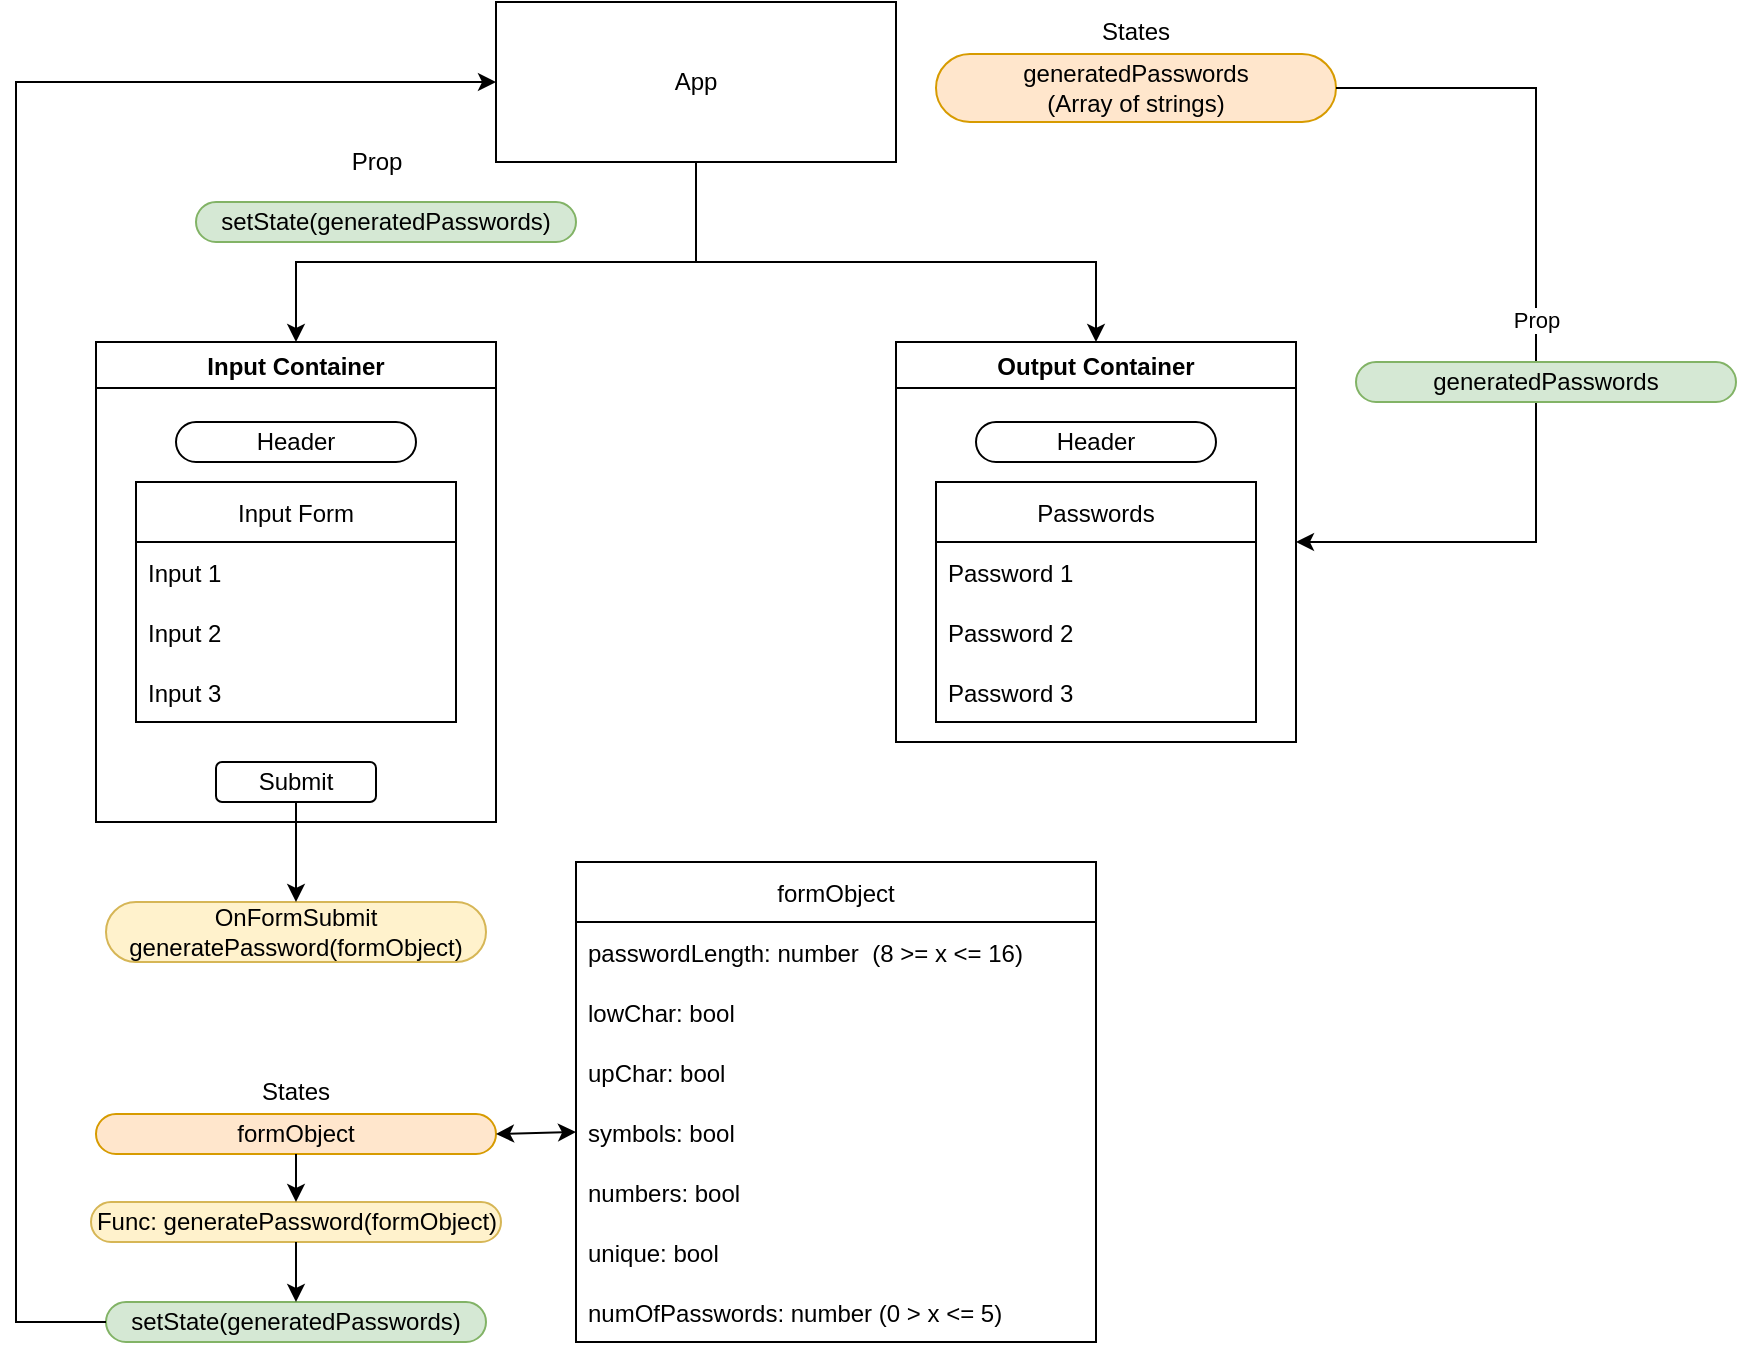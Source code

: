 <mxfile version="16.2.7" type="github">
  <diagram id="k0uZgZyYwI2Upb_hqEyq" name="Page-1">
    <mxGraphModel dx="1580" dy="847" grid="1" gridSize="10" guides="1" tooltips="1" connect="1" arrows="1" fold="1" page="1" pageScale="1" pageWidth="850" pageHeight="1100" math="0" shadow="0">
      <root>
        <mxCell id="0" />
        <mxCell id="1" parent="0" />
        <mxCell id="zKvZWbMJzwQfPkqD02Oh-1" value="App" style="rounded=0;whiteSpace=wrap;html=1;" parent="1" vertex="1">
          <mxGeometry x="665" y="140" width="200" height="80" as="geometry" />
        </mxCell>
        <mxCell id="zKvZWbMJzwQfPkqD02Oh-14" value="Input Container" style="swimlane;" parent="1" vertex="1">
          <mxGeometry x="465" y="310" width="200" height="240" as="geometry" />
        </mxCell>
        <mxCell id="zKvZWbMJzwQfPkqD02Oh-6" value="Header" style="rounded=1;whiteSpace=wrap;html=1;arcSize=50;" parent="zKvZWbMJzwQfPkqD02Oh-14" vertex="1">
          <mxGeometry x="40" y="40" width="120" height="20" as="geometry" />
        </mxCell>
        <mxCell id="zKvZWbMJzwQfPkqD02Oh-15" value="Input Form" style="swimlane;fontStyle=0;childLayout=stackLayout;horizontal=1;startSize=30;horizontalStack=0;resizeParent=1;resizeParentMax=0;resizeLast=0;collapsible=1;marginBottom=0;swimlaneLine=1;rounded=0;shadow=0;sketch=0;glass=0;" parent="zKvZWbMJzwQfPkqD02Oh-14" vertex="1">
          <mxGeometry x="20" y="70" width="160" height="120" as="geometry">
            <mxRectangle x="330" y="330" width="60" height="30" as="alternateBounds" />
          </mxGeometry>
        </mxCell>
        <mxCell id="zKvZWbMJzwQfPkqD02Oh-16" value="Input 1" style="text;strokeColor=none;fillColor=none;align=left;verticalAlign=middle;spacingLeft=4;spacingRight=4;overflow=hidden;points=[[0,0.5],[1,0.5]];portConstraint=eastwest;rotatable=0;" parent="zKvZWbMJzwQfPkqD02Oh-15" vertex="1">
          <mxGeometry y="30" width="160" height="30" as="geometry" />
        </mxCell>
        <mxCell id="zKvZWbMJzwQfPkqD02Oh-17" value="Input 2" style="text;strokeColor=none;fillColor=none;align=left;verticalAlign=middle;spacingLeft=4;spacingRight=4;overflow=hidden;points=[[0,0.5],[1,0.5]];portConstraint=eastwest;rotatable=0;" parent="zKvZWbMJzwQfPkqD02Oh-15" vertex="1">
          <mxGeometry y="60" width="160" height="30" as="geometry" />
        </mxCell>
        <mxCell id="zKvZWbMJzwQfPkqD02Oh-18" value="Input 3" style="text;strokeColor=none;fillColor=none;align=left;verticalAlign=middle;spacingLeft=4;spacingRight=4;overflow=hidden;points=[[0,0.5],[1,0.5]];portConstraint=eastwest;rotatable=0;" parent="zKvZWbMJzwQfPkqD02Oh-15" vertex="1">
          <mxGeometry y="90" width="160" height="30" as="geometry" />
        </mxCell>
        <mxCell id="zKvZWbMJzwQfPkqD02Oh-44" value="Submit" style="rounded=1;whiteSpace=wrap;html=1;shadow=0;glass=0;sketch=0;" parent="zKvZWbMJzwQfPkqD02Oh-14" vertex="1">
          <mxGeometry x="60" y="210" width="80" height="20" as="geometry" />
        </mxCell>
        <mxCell id="zKvZWbMJzwQfPkqD02Oh-20" value="Output Container" style="swimlane;" parent="1" vertex="1">
          <mxGeometry x="865" y="310" width="200" height="200" as="geometry" />
        </mxCell>
        <mxCell id="zKvZWbMJzwQfPkqD02Oh-21" value="Header" style="rounded=1;whiteSpace=wrap;html=1;arcSize=50;" parent="zKvZWbMJzwQfPkqD02Oh-20" vertex="1">
          <mxGeometry x="40" y="40" width="120" height="20" as="geometry" />
        </mxCell>
        <mxCell id="zKvZWbMJzwQfPkqD02Oh-22" value="Passwords" style="swimlane;fontStyle=0;childLayout=stackLayout;horizontal=1;startSize=30;horizontalStack=0;resizeParent=1;resizeParentMax=0;resizeLast=0;collapsible=1;marginBottom=0;swimlaneLine=1;rounded=0;shadow=0;sketch=0;glass=0;" parent="zKvZWbMJzwQfPkqD02Oh-20" vertex="1">
          <mxGeometry x="20" y="70" width="160" height="120" as="geometry">
            <mxRectangle x="330" y="330" width="60" height="30" as="alternateBounds" />
          </mxGeometry>
        </mxCell>
        <mxCell id="zKvZWbMJzwQfPkqD02Oh-23" value="Password 1" style="text;strokeColor=none;fillColor=none;align=left;verticalAlign=middle;spacingLeft=4;spacingRight=4;overflow=hidden;points=[[0,0.5],[1,0.5]];portConstraint=eastwest;rotatable=0;" parent="zKvZWbMJzwQfPkqD02Oh-22" vertex="1">
          <mxGeometry y="30" width="160" height="30" as="geometry" />
        </mxCell>
        <mxCell id="zKvZWbMJzwQfPkqD02Oh-24" value="Password 2" style="text;strokeColor=none;fillColor=none;align=left;verticalAlign=middle;spacingLeft=4;spacingRight=4;overflow=hidden;points=[[0,0.5],[1,0.5]];portConstraint=eastwest;rotatable=0;" parent="zKvZWbMJzwQfPkqD02Oh-22" vertex="1">
          <mxGeometry y="60" width="160" height="30" as="geometry" />
        </mxCell>
        <mxCell id="zKvZWbMJzwQfPkqD02Oh-25" value="Password 3" style="text;strokeColor=none;fillColor=none;align=left;verticalAlign=middle;spacingLeft=4;spacingRight=4;overflow=hidden;points=[[0,0.5],[1,0.5]];portConstraint=eastwest;rotatable=0;" parent="zKvZWbMJzwQfPkqD02Oh-22" vertex="1">
          <mxGeometry y="90" width="160" height="30" as="geometry" />
        </mxCell>
        <mxCell id="zKvZWbMJzwQfPkqD02Oh-26" value="" style="endArrow=classic;html=1;rounded=0;exitX=0.5;exitY=1;exitDx=0;exitDy=0;entryX=0.5;entryY=0;entryDx=0;entryDy=0;" parent="1" source="zKvZWbMJzwQfPkqD02Oh-1" target="zKvZWbMJzwQfPkqD02Oh-14" edge="1">
          <mxGeometry width="50" height="50" relative="1" as="geometry">
            <mxPoint x="715" y="490" as="sourcePoint" />
            <mxPoint x="765" y="440" as="targetPoint" />
            <Array as="points">
              <mxPoint x="765" y="270" />
              <mxPoint x="565" y="270" />
            </Array>
          </mxGeometry>
        </mxCell>
        <mxCell id="zKvZWbMJzwQfPkqD02Oh-27" value="" style="endArrow=classic;html=1;rounded=0;entryX=0.5;entryY=0;entryDx=0;entryDy=0;" parent="1" target="zKvZWbMJzwQfPkqD02Oh-20" edge="1">
          <mxGeometry width="50" height="50" relative="1" as="geometry">
            <mxPoint x="765" y="220" as="sourcePoint" />
            <mxPoint x="575" y="320" as="targetPoint" />
            <Array as="points">
              <mxPoint x="765" y="270" />
              <mxPoint x="965" y="270" />
            </Array>
          </mxGeometry>
        </mxCell>
        <mxCell id="zKvZWbMJzwQfPkqD02Oh-28" value="generatedPasswords&lt;br&gt;(Array of strings)" style="rounded=1;whiteSpace=wrap;html=1;shadow=0;glass=0;sketch=0;arcSize=50;fillColor=#ffe6cc;strokeColor=#d79b00;" parent="1" vertex="1">
          <mxGeometry x="885" y="166" width="200" height="34" as="geometry" />
        </mxCell>
        <mxCell id="zKvZWbMJzwQfPkqD02Oh-29" value="States" style="text;html=1;strokeColor=none;fillColor=none;align=center;verticalAlign=middle;whiteSpace=wrap;rounded=0;shadow=0;glass=0;sketch=0;" parent="1" vertex="1">
          <mxGeometry x="955" y="140" width="60" height="30" as="geometry" />
        </mxCell>
        <mxCell id="zKvZWbMJzwQfPkqD02Oh-30" value="" style="endArrow=classic;html=1;rounded=0;exitX=1;exitY=0.5;exitDx=0;exitDy=0;entryX=1;entryY=0.5;entryDx=0;entryDy=0;" parent="1" source="zKvZWbMJzwQfPkqD02Oh-28" target="zKvZWbMJzwQfPkqD02Oh-20" edge="1">
          <mxGeometry width="50" height="50" relative="1" as="geometry">
            <mxPoint x="715" y="480" as="sourcePoint" />
            <mxPoint x="765" y="430" as="targetPoint" />
            <Array as="points">
              <mxPoint x="1185" y="183" />
              <mxPoint x="1185" y="300" />
              <mxPoint x="1185" y="410" />
            </Array>
          </mxGeometry>
        </mxCell>
        <mxCell id="zKvZWbMJzwQfPkqD02Oh-33" value="Prop" style="edgeLabel;html=1;align=center;verticalAlign=middle;resizable=0;points=[];" parent="zKvZWbMJzwQfPkqD02Oh-30" vertex="1" connectable="0">
          <mxGeometry x="0.119" y="3" relative="1" as="geometry">
            <mxPoint x="-3" y="-34" as="offset" />
          </mxGeometry>
        </mxCell>
        <mxCell id="zKvZWbMJzwQfPkqD02Oh-34" value="formObject" style="rounded=1;whiteSpace=wrap;html=1;shadow=0;glass=0;sketch=0;arcSize=50;fillColor=#ffe6cc;strokeColor=#d79b00;" parent="1" vertex="1">
          <mxGeometry x="465" y="696" width="200" height="20" as="geometry" />
        </mxCell>
        <mxCell id="zKvZWbMJzwQfPkqD02Oh-35" value="States" style="text;html=1;strokeColor=none;fillColor=none;align=center;verticalAlign=middle;whiteSpace=wrap;rounded=0;shadow=0;glass=0;sketch=0;" parent="1" vertex="1">
          <mxGeometry x="535" y="670" width="60" height="30" as="geometry" />
        </mxCell>
        <mxCell id="zKvZWbMJzwQfPkqD02Oh-36" value="setState(generatedPasswords)" style="rounded=1;whiteSpace=wrap;html=1;shadow=0;glass=0;sketch=0;arcSize=50;fillColor=#d5e8d4;strokeColor=#82b366;" parent="1" vertex="1">
          <mxGeometry x="515" y="240" width="190" height="20" as="geometry" />
        </mxCell>
        <mxCell id="zKvZWbMJzwQfPkqD02Oh-37" value="setState(generatedPasswords)" style="rounded=1;whiteSpace=wrap;html=1;shadow=0;glass=0;sketch=0;arcSize=50;fillColor=#d5e8d4;strokeColor=#82b366;" parent="1" vertex="1">
          <mxGeometry x="470" y="790" width="190" height="20" as="geometry" />
        </mxCell>
        <mxCell id="zKvZWbMJzwQfPkqD02Oh-38" value="Prop" style="text;html=1;align=center;verticalAlign=middle;resizable=0;points=[];autosize=1;strokeColor=none;fillColor=none;" parent="1" vertex="1">
          <mxGeometry x="585" y="210" width="40" height="20" as="geometry" />
        </mxCell>
        <mxCell id="zKvZWbMJzwQfPkqD02Oh-40" value="" style="endArrow=classic;html=1;rounded=0;exitX=0;exitY=0.5;exitDx=0;exitDy=0;entryX=0;entryY=0.5;entryDx=0;entryDy=0;" parent="1" source="zKvZWbMJzwQfPkqD02Oh-37" target="zKvZWbMJzwQfPkqD02Oh-1" edge="1">
          <mxGeometry width="50" height="50" relative="1" as="geometry">
            <mxPoint x="715" y="460" as="sourcePoint" />
            <mxPoint x="765" y="410" as="targetPoint" />
            <Array as="points">
              <mxPoint x="425" y="800" />
              <mxPoint x="425" y="350" />
              <mxPoint x="425" y="180" />
            </Array>
          </mxGeometry>
        </mxCell>
        <mxCell id="zKvZWbMJzwQfPkqD02Oh-41" value="Func: generatePassword(formObject)" style="rounded=1;whiteSpace=wrap;html=1;shadow=0;glass=0;sketch=0;arcSize=50;fillColor=#fff2cc;strokeColor=#d6b656;" parent="1" vertex="1">
          <mxGeometry x="462.5" y="740" width="205" height="20" as="geometry" />
        </mxCell>
        <mxCell id="zKvZWbMJzwQfPkqD02Oh-42" value="" style="endArrow=classic;html=1;rounded=0;exitX=0.5;exitY=1;exitDx=0;exitDy=0;entryX=0.5;entryY=0;entryDx=0;entryDy=0;" parent="1" source="zKvZWbMJzwQfPkqD02Oh-34" target="zKvZWbMJzwQfPkqD02Oh-41" edge="1">
          <mxGeometry width="50" height="50" relative="1" as="geometry">
            <mxPoint x="715" y="610" as="sourcePoint" />
            <mxPoint x="765" y="560" as="targetPoint" />
          </mxGeometry>
        </mxCell>
        <mxCell id="zKvZWbMJzwQfPkqD02Oh-43" value="" style="endArrow=classic;html=1;rounded=0;exitX=0.5;exitY=1;exitDx=0;exitDy=0;entryX=0.5;entryY=0;entryDx=0;entryDy=0;" parent="1" source="zKvZWbMJzwQfPkqD02Oh-41" target="zKvZWbMJzwQfPkqD02Oh-37" edge="1">
          <mxGeometry width="50" height="50" relative="1" as="geometry">
            <mxPoint x="715" y="610" as="sourcePoint" />
            <mxPoint x="745" y="750" as="targetPoint" />
          </mxGeometry>
        </mxCell>
        <mxCell id="zKvZWbMJzwQfPkqD02Oh-45" value="OnFormSubmit&lt;br&gt;generatePassword(formObject)" style="rounded=1;whiteSpace=wrap;html=1;shadow=0;glass=0;sketch=0;arcSize=50;fillColor=#fff2cc;strokeColor=#d6b656;" parent="1" vertex="1">
          <mxGeometry x="470" y="590" width="190" height="30" as="geometry" />
        </mxCell>
        <mxCell id="zKvZWbMJzwQfPkqD02Oh-46" value="" style="endArrow=classic;html=1;rounded=0;exitX=0.5;exitY=1;exitDx=0;exitDy=0;entryX=0.5;entryY=0;entryDx=0;entryDy=0;" parent="1" source="zKvZWbMJzwQfPkqD02Oh-44" target="zKvZWbMJzwQfPkqD02Oh-45" edge="1">
          <mxGeometry width="50" height="50" relative="1" as="geometry">
            <mxPoint x="715" y="550" as="sourcePoint" />
            <mxPoint x="765" y="500" as="targetPoint" />
          </mxGeometry>
        </mxCell>
        <mxCell id="r4Dhjcxrm_ZlPEv7jadK-1" value="generatedPasswords" style="rounded=1;whiteSpace=wrap;html=1;shadow=0;glass=0;sketch=0;arcSize=50;fillColor=#d5e8d4;strokeColor=#82b366;" vertex="1" parent="1">
          <mxGeometry x="1095" y="320" width="190" height="20" as="geometry" />
        </mxCell>
        <mxCell id="r4Dhjcxrm_ZlPEv7jadK-6" value="formObject" style="swimlane;fontStyle=0;childLayout=stackLayout;horizontal=1;startSize=30;horizontalStack=0;resizeParent=1;resizeParentMax=0;resizeLast=0;collapsible=1;marginBottom=0;" vertex="1" parent="1">
          <mxGeometry x="705" y="570" width="260" height="240" as="geometry" />
        </mxCell>
        <mxCell id="r4Dhjcxrm_ZlPEv7jadK-7" value="passwordLength: number  (8 &gt;= x &lt;= 16)" style="text;strokeColor=none;fillColor=none;align=left;verticalAlign=middle;spacingLeft=4;spacingRight=4;overflow=hidden;points=[[0,0.5],[1,0.5]];portConstraint=eastwest;rotatable=0;" vertex="1" parent="r4Dhjcxrm_ZlPEv7jadK-6">
          <mxGeometry y="30" width="260" height="30" as="geometry" />
        </mxCell>
        <mxCell id="r4Dhjcxrm_ZlPEv7jadK-10" value="lowChar: bool" style="text;strokeColor=none;fillColor=none;align=left;verticalAlign=middle;spacingLeft=4;spacingRight=4;overflow=hidden;points=[[0,0.5],[1,0.5]];portConstraint=eastwest;rotatable=0;" vertex="1" parent="r4Dhjcxrm_ZlPEv7jadK-6">
          <mxGeometry y="60" width="260" height="30" as="geometry" />
        </mxCell>
        <mxCell id="r4Dhjcxrm_ZlPEv7jadK-8" value="upChar: bool" style="text;strokeColor=none;fillColor=none;align=left;verticalAlign=middle;spacingLeft=4;spacingRight=4;overflow=hidden;points=[[0,0.5],[1,0.5]];portConstraint=eastwest;rotatable=0;" vertex="1" parent="r4Dhjcxrm_ZlPEv7jadK-6">
          <mxGeometry y="90" width="260" height="30" as="geometry" />
        </mxCell>
        <mxCell id="r4Dhjcxrm_ZlPEv7jadK-11" value="symbols: bool" style="text;strokeColor=none;fillColor=none;align=left;verticalAlign=middle;spacingLeft=4;spacingRight=4;overflow=hidden;points=[[0,0.5],[1,0.5]];portConstraint=eastwest;rotatable=0;" vertex="1" parent="r4Dhjcxrm_ZlPEv7jadK-6">
          <mxGeometry y="120" width="260" height="30" as="geometry" />
        </mxCell>
        <mxCell id="r4Dhjcxrm_ZlPEv7jadK-12" value="numbers: bool" style="text;strokeColor=none;fillColor=none;align=left;verticalAlign=middle;spacingLeft=4;spacingRight=4;overflow=hidden;points=[[0,0.5],[1,0.5]];portConstraint=eastwest;rotatable=0;" vertex="1" parent="r4Dhjcxrm_ZlPEv7jadK-6">
          <mxGeometry y="150" width="260" height="30" as="geometry" />
        </mxCell>
        <mxCell id="r4Dhjcxrm_ZlPEv7jadK-9" value="unique: bool" style="text;strokeColor=none;fillColor=none;align=left;verticalAlign=middle;spacingLeft=4;spacingRight=4;overflow=hidden;points=[[0,0.5],[1,0.5]];portConstraint=eastwest;rotatable=0;" vertex="1" parent="r4Dhjcxrm_ZlPEv7jadK-6">
          <mxGeometry y="180" width="260" height="30" as="geometry" />
        </mxCell>
        <mxCell id="r4Dhjcxrm_ZlPEv7jadK-13" value="numOfPasswords: number (0 &gt; x &lt;= 5)" style="text;strokeColor=none;fillColor=none;align=left;verticalAlign=middle;spacingLeft=4;spacingRight=4;overflow=hidden;points=[[0,0.5],[1,0.5]];portConstraint=eastwest;rotatable=0;" vertex="1" parent="r4Dhjcxrm_ZlPEv7jadK-6">
          <mxGeometry y="210" width="260" height="30" as="geometry" />
        </mxCell>
        <mxCell id="r4Dhjcxrm_ZlPEv7jadK-15" value="" style="endArrow=classic;startArrow=classic;html=1;rounded=0;exitX=1;exitY=0.5;exitDx=0;exitDy=0;entryX=0;entryY=0.5;entryDx=0;entryDy=0;" edge="1" parent="1" source="zKvZWbMJzwQfPkqD02Oh-34" target="r4Dhjcxrm_ZlPEv7jadK-11">
          <mxGeometry width="50" height="50" relative="1" as="geometry">
            <mxPoint x="810" y="530" as="sourcePoint" />
            <mxPoint x="680" y="660" as="targetPoint" />
          </mxGeometry>
        </mxCell>
      </root>
    </mxGraphModel>
  </diagram>
</mxfile>
